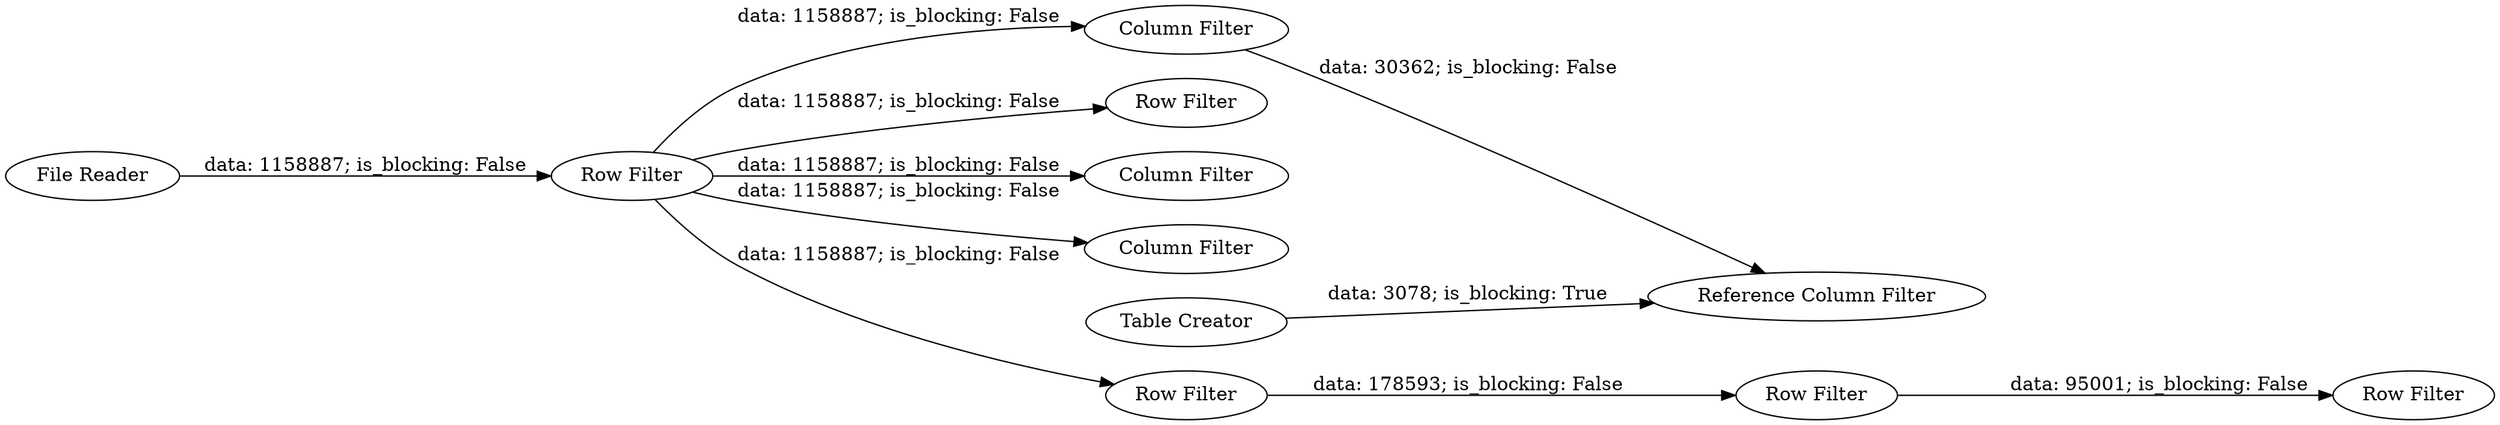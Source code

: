digraph {
	"2587303364422847331_6" [label="Row Filter"]
	"2587303364422847331_3" [label="Row Filter"]
	"2587303364422847331_2" [label="Row Filter"]
	"2587303364422847331_11" [label="Table Creator"]
	"2587303364422847331_1" [label="File Reader"]
	"2587303364422847331_8" [label="Column Filter"]
	"2587303364422847331_7" [label="Column Filter"]
	"2587303364422847331_4" [label="Row Filter"]
	"2587303364422847331_9" [label="Column Filter"]
	"2587303364422847331_5" [label="Row Filter"]
	"2587303364422847331_10" [label="Reference Column Filter"]
	"2587303364422847331_11" -> "2587303364422847331_10" [label="data: 3078; is_blocking: True"]
	"2587303364422847331_1" -> "2587303364422847331_2" [label="data: 1158887; is_blocking: False"]
	"2587303364422847331_2" -> "2587303364422847331_8" [label="data: 1158887; is_blocking: False"]
	"2587303364422847331_9" -> "2587303364422847331_10" [label="data: 30362; is_blocking: False"]
	"2587303364422847331_2" -> "2587303364422847331_3" [label="data: 1158887; is_blocking: False"]
	"2587303364422847331_2" -> "2587303364422847331_7" [label="data: 1158887; is_blocking: False"]
	"2587303364422847331_5" -> "2587303364422847331_6" [label="data: 95001; is_blocking: False"]
	"2587303364422847331_2" -> "2587303364422847331_9" [label="data: 1158887; is_blocking: False"]
	"2587303364422847331_4" -> "2587303364422847331_5" [label="data: 178593; is_blocking: False"]
	"2587303364422847331_2" -> "2587303364422847331_4" [label="data: 1158887; is_blocking: False"]
	rankdir=LR
}
